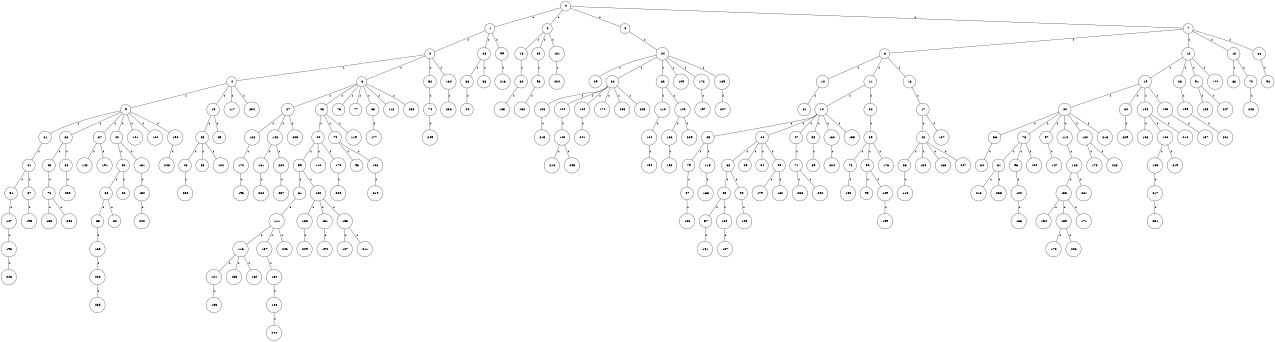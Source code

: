 graph G {
size="8.5,11;"
ratio = "expand;"
fixedsize="true;"
overlap="scale;"
node[shape=circle,width=.12,hight=.12,fontsize=12]
edge[fontsize=12]

0[label=" 0" color=black, pos="0.96235632,2.5883684!"];
1[label=" 1" color=black, pos="2.6560145,2.0020086!"];
2[label=" 2" color=black, pos="2.556089,1.3575629!"];
3[label=" 3" color=black, pos="2.5295256,0.83411663!"];
4[label=" 4" color=black, pos="1.2595002,0.019641938!"];
5[label=" 5" color=black, pos="0.35534096,0.67803484!"];
6[label=" 6" color=black, pos="0.22722322,0.2264496!"];
7[label=" 7" color=black, pos="2.4164814,0.69675218!"];
8[label=" 8" color=black, pos="1.4166942,2.2831587!"];
9[label=" 9" color=black, pos="1.3929143,0.90892305!"];
10[label=" 10" color=black, pos="2.5943805,2.9613848!"];
11[label=" 11" color=black, pos="0.5681275,2.8389151!"];
12[label=" 12" color=black, pos="0.30666001,1.7831179!"];
13[label=" 13" color=black, pos="0.49184228,2.7202769!"];
14[label=" 14" color=black, pos="0.93359998,0.99559165!"];
15[label=" 15" color=black, pos="1.4319398,1.728919!"];
16[label=" 16" color=black, pos="1.9774644,0.92134265!"];
17[label=" 17" color=black, pos="1.297245,2.3193819!"];
18[label=" 18" color=black, pos="0.09675161,0.015531711!"];
19[label=" 19" color=black, pos="0.076268134,2.4925068!"];
20[label=" 20" color=black, pos="0.71300391,1.0449291!"];
21[label=" 21" color=black, pos="0.73677738,1.9239117!"];
22[label=" 22" color=black, pos="1.7119324,1.0204587!"];
23[label=" 23" color=black, pos="2.6118472,1.9925062!"];
24[label=" 24" color=black, pos="1.7614554,0.95969016!"];
25[label=" 25" color=black, pos="1.7441146,2.950326!"];
26[label=" 26" color=black, pos="0.55983875,1.5057453!"];
27[label=" 27" color=black, pos="1.8203045,0.019035029!"];
28[label=" 28" color=black, pos="2.2738768,0.73815464!"];
29[label=" 29" color=black, pos="1.8291701,0.68103151!"];
30[label=" 30" color=black, pos="1.5815697,2.6849747!"];
31[label=" 31" color=black, pos="1.4508679,0.78272836!"];
32[label=" 32" color=black, pos="1.5913298,2.2710238!"];
33[label=" 33" color=black, pos="2.0214906,2.1763105!"];
34[label=" 34" color=black, pos="0.18720744,2.2174362!"];
35[label=" 35" color=black, pos="2.6803079,2.5408204!"];
36[label=" 36" color=black, pos="2.3004354,0.9648388!"];
37[label=" 37" color=black, pos="2.9410414,2.670708!"];
38[label=" 38" color=black, pos="2.3473605,1.7160279!"];
39[label=" 39" color=black, pos="0.033163704,2.0105517!"];
40[label=" 40" color=black, pos="0.24117477,0.95993785!"];
41[label=" 41" color=black, pos="2.5029253,2.8439947!"];
42[label=" 42" color=black, pos="2.8183042,0.69764466!"];
43[label=" 43" color=black, pos="2.2979022,0.45279671!"];
44[label=" 44" color=black, pos="0.51744014,0.72794306!"];
45[label=" 45" color=black, pos="1.0635058,0.98109257!"];
46[label=" 46" color=black, pos="1.7543338,2.2090947!"];
47[label=" 47" color=black, pos="1.1958767,2.411991!"];
48[label=" 48" color=black, pos="2.501222,2.6997168!"];
49[label=" 49" color=black, pos="0.50817727,2.6942799!"];
50[label=" 50" color=black, pos="1.6051424,0.8250935!"];
51[label=" 51" color=black, pos="0.63038969,0.50138216!"];
52[label=" 52" color=black, pos="0.69552571,2.6063113!"];
53[label=" 53" color=black, pos="0.6279763,0.16989785!"];
54[label=" 54" color=black, pos="2.2845244,2.1698077!"];
55[label=" 55" color=black, pos="0.59863909,0.91745254!"];
56[label=" 56" color=black, pos="2.9537276,2.1040083!"];
57[label=" 57" color=black, pos="2.1608809,2.7883863!"];
58[label=" 58" color=black, pos="2.1902129,2.6690679!"];
59[label=" 59" color=black, pos="1.89137,2.9684324!"];
60[label=" 60" color=black, pos="0.39977529,1.3459273!"];
61[label=" 61" color=black, pos="2.1621477,0.41006172!"];
62[label=" 62" color=black, pos="2.8948177,2.9270731!"];
63[label=" 63" color=black, pos="0.16166812,1.5933179!"];
64[label=" 64" color=black, pos="0.46169505,1.5773006!"];
65[label=" 65" color=black, pos="0.49561452,1.3885992!"];
66[label=" 66" color=black, pos="0.97916678,1.50643!"];
67[label=" 67" color=black, pos="1.2281172,0.45743255!"];
68[label=" 68" color=black, pos="0.049606232,0.65564411!"];
69[label=" 69" color=black, pos="1.3191849,2.658426!"];
70[label=" 70" color=black, pos="2.6455752,1.7074594!"];
71[label=" 71" color=black, pos="2.4300248,0.92263908!"];
72[label=" 72" color=black, pos="1.9981035,0.51429579!"];
73[label=" 73" color=black, pos="1.8656267,2.1795454!"];
74[label=" 74" color=black, pos="1.9605622,1.7153303!"];
75[label=" 75" color=black, pos="0.16083789,0.81657195!"];
76[label=" 76" color=black, pos="0.9761226,1.4221981!"];
77[label=" 77" color=black, pos="0.53792189,1.5093101!"];
78[label=" 78" color=black, pos="0.66612319,0.99074046!"];
79[label=" 79" color=black, pos="0.51754672,0.98786786!"];
80[label=" 80" color=black, pos="1.4133192,1.0093682!"];
81[label=" 81" color=black, pos="1.4050587,2.1237393!"];
82[label=" 82" color=black, pos="0.87488903,2.5543003!"];
83[label=" 83" color=black, pos="2.0118324,2.2461711!"];
84[label=" 84" color=black, pos="0.84308832,0.28326251!"];
85[label=" 85" color=black, pos="2.7489932,0.56450733!"];
86[label=" 86" color=black, pos="1.0093421,0.51126435!"];
87[label=" 87" color=black, pos="2.4686273,1.042539!"];
88[label=" 88" color=black, pos="2.0012959,1.1608925!"];
89[label=" 89" color=black, pos="0.24082077,2.7719754!"];
90[label=" 90" color=black, pos="2.1237014,0.15143673!"];
91[label=" 91" color=black, pos="0.69714801,2.1234888!"];
92[label=" 92" color=black, pos="0.065976894,2.9212465!"];
93[label=" 93" color=black, pos="1.1993239,1.2300864!"];
94[label=" 94" color=black, pos="1.0410017,0.73555481!"];
95[label=" 95" color=black, pos="2.240483,2.3915756!"];
96[label=" 96" color=black, pos="1.830001,0.64813338!"];
97[label=" 97" color=black, pos="2.8370998,2.1865316!"];
98[label=" 98" color=black, pos="0.74638457,0.096335037!"];
99[label=" 99" color=black, pos="2.7355761,0.98376891!"];
100[label=" 100" color=black, pos="0.62657516,2.616523!"];
101[label=" 101" color=black, pos="1.3907693,1.0345651!"];
102[label=" 102" color=black, pos="2.5879602,2.9414!"];
103[label=" 103" color=black, pos="2.5482137,2.070222!"];
104[label=" 104" color=black, pos="0.88544357,2.4490364!"];
105[label=" 105" color=black, pos="2.1384642,1.6833446!"];
106[label=" 106" color=black, pos="1.9735363,1.3283813!"];
107[label=" 107" color=black, pos="1.9995035,0.51066539!"];
108[label=" 108" color=black, pos="1.2171657,2.4519777!"];
109[label=" 109" color=black, pos="2.9737979,1.039706!"];
110[label=" 110" color=black, pos="0.25666271,2.3902012!"];
111[label=" 111" color=black, pos="2.3140816,2.1830911!"];
112[label=" 112" color=black, pos="1.1787785,1.9220685!"];
113[label=" 113" color=black, pos="2.2676955,2.2020914!"];
114[label=" 114" color=black, pos="0.38509285,2.9503443!"];
115[label=" 115" color=black, pos="1.842623,2.010675!"];
116[label=" 116" color=black, pos="1.5881981,2.6677237!"];
117[label=" 117" color=black, pos="0.94919561,0.12375399!"];
118[label=" 118" color=black, pos="1.6885358,2.0107347!"];
119[label=" 119" color=black, pos="2.9743783,1.2021425!"];
120[label=" 120" color=black, pos="1.8259533,0.47039957!"];
121[label=" 121" color=black, pos="0.72962417,0.33488073!"];
122[label=" 122" color=black, pos="1.2029638,1.4993134!"];
123[label=" 123" color=black, pos="0.74623465,2.1053755!"];
124[label=" 124" color=black, pos="1.9726412,2.8964287!"];
125[label=" 125" color=black, pos="1.480529,1.1276951!"];
126[label=" 126" color=black, pos="1.5341378,0.17168214!"];
127[label=" 127" color=black, pos="2.3322556,2.6616731!"];
128[label=" 128" color=black, pos="2.4980356,2.2518578!"];
129[label=" 129" color=black, pos="2.8045636,2.3423768!"];
130[label=" 130" color=black, pos="1.8719636,0.053114243!"];
131[label=" 131" color=black, pos="0.3516786,1.952631!"];
132[label=" 132" color=black, pos="2.931589,2.2461566!"];
133[label=" 133" color=black, pos="2.8692423,1.5811829!"];
134[label=" 134" color=black, pos="1.5122816,0.91189633!"];
135[label=" 135" color=black, pos="1.1266896,2.0027462!"];
136[label=" 136" color=black, pos="1.705642,1.852385!"];
137[label=" 137" color=black, pos="1.8413426,2.5177331!"];
138[label=" 138" color=black, pos="0.036451984,0.33150437!"];
139[label=" 139" color=black, pos="1.7293371,0.71245039!"];
140[label=" 140" color=black, pos="0.13319496,2.0730442!"];
141[label=" 141" color=black, pos="0.33245874,0.40581739!"];
142[label=" 142" color=black, pos="0.4070921,2.6892775!"];
143[label=" 143" color=black, pos="0.8912831,0.15850694!"];
144[label=" 144" color=black, pos="2.9466277,2.1071308!"];
145[label=" 145" color=black, pos="0.20565375,1.5012764!"];
146[label=" 146" color=black, pos="0.19571118,2.6302363!"];
147[label=" 147" color=black, pos="2.1169161,0.58597441!"];
148[label=" 148" color=black, pos="0.30129371,1.2525483!"];
149[label=" 149" color=black, pos="0.31324569,2.4784928!"];
150[label=" 150" color=black, pos="2.9760794,2.2541195!"];
151[label=" 151" color=black, pos="1.8597939,1.4642876!"];
152[label=" 152" color=black, pos="1.4235184,1.5943918!"];
153[label=" 153" color=black, pos="2.1962822,1.8712779!"];
154[label=" 154" color=black, pos="2.928449,2.3170417!"];
155[label=" 155" color=black, pos="2.8442009,0.29547614!"];
156[label=" 156" color=black, pos="2.5620347,0.77924705!"];
157[label=" 157" color=black, pos="1.2063901,1.5956182!"];
158[label=" 158" color=black, pos="2.4255101,1.0498321!"];
159[label=" 159" color=black, pos="2.2623642,2.0917256!"];
160[label=" 160" color=black, pos="0.085538071,1.3150547!"];
161[label=" 161" color=black, pos="1.7817856,0.67381374!"];
162[label=" 162" color=black, pos="1.6878467,0.75559973!"];
163[label=" 163" color=black, pos="0.89387153,1.6775422!"];
164[label=" 164" color=black, pos="2.5991003,2.3311866!"];
165[label=" 165" color=black, pos="2.7145291,0.98795998!"];
166[label=" 166" color=black, pos="2.7765425,1.4253431!"];
167[label=" 167" color=black, pos="2.5519117,0.72478924!"];
168[label=" 168" color=black, pos="2.2031861,0.9192701!"];
169[label=" 169" color=black, pos="2.2261765,2.6952064!"];
170[label=" 170" color=black, pos="1.5839393,1.4460708!"];
171[label=" 171" color=black, pos="2.501882,1.933717!"];
172[label=" 172" color=black, pos="2.5804024,0.90647275!"];
173[label=" 173" color=black, pos="1.1917085,1.4349706!"];
174[label=" 174" color=black, pos="2.9322248,1.0071578!"];
175[label=" 175" color=black, pos="1.3773824,0.12158627!"];
176[label=" 176" color=black, pos="2.7717909,2.5655403!"];
177[label=" 177" color=black, pos="0.63394021,0.91199063!"];
178[label=" 178" color=black, pos="0.71155287,1.6956903!"];
179[label=" 179" color=black, pos="2.4816745,2.3144172!"];
180[label=" 180" color=black, pos="1.894311,2.3570084!"];
181[label=" 181" color=black, pos="0.11532266,2.0542706!"];
182[label=" 182" color=black, pos="0.65229272,0.53168392!"];
183[label=" 183" color=black, pos="0.7933754,0.61024374!"];
184[label=" 184" color=black, pos="2.6941266,1.5631338!"];
185[label=" 185" color=black, pos="0.4365308,2.5459462!"];
186[label=" 186" color=black, pos="1.8331859,1.3615185!"];
187[label=" 187" color=black, pos="2.8710438,1.3769373!"];
188[label=" 188" color=black, pos="0.89682563,2.8513743!"];
189[label=" 189" color=black, pos="2.5259247,2.0596957!"];
190[label=" 190" color=black, pos="2.9670734,2.2078926!"];
191[label=" 191" color=black, pos="0.24464982,2.3256151!"];
192[label=" 192" color=black, pos="1.9939204,0.26684314!"];
193[label=" 193" color=black, pos="2.3638732,1.5785348!"];
194[label=" 194" color=black, pos="2.0544259,0.5119195!"];
195[label=" 195" color=black, pos="0.61598907,1.6908245!"];
196[label=" 196" color=black, pos="0.62280251,0.52496299!"];
197[label=" 197" color=black, pos="1.4478438,1.3269446!"];
198[label=" 198" color=black, pos="2.1760384,1.1753659!"];
199[label=" 199" color=black, pos="2.3529735,0.35946456!"];
200[label=" 200" color=black, pos="2.3897299,0.777345!"];
201[label=" 201" color=black, pos="0.43909706,2.9506622!"];
202[label=" 202" color=black, pos="0.29593319,0.41899262!"];
203[label=" 203" color=black, pos="0.35143851,0.42473696!"];
204[label=" 204" color=black, pos="2.652016,2.1229682!"];
205[label=" 205" color=black, pos="1.5343587,0.51477695!"];
206[label=" 206" color=black, pos="2.98475,1.1310852!"];
207[label=" 207" color=black, pos="1.1911239,0.68461725!"];
208[label=" 208" color=black, pos="0.11685745,1.3344568!"];
209[label=" 209" color=black, pos="2.8178421,2.0494774!"];
210[label=" 210" color=black, pos="1.7477007,1.0256975!"];
211[label=" 211" color=black, pos="2.5782872,0.073380258!"];
212[label=" 212" color=black, pos="1.4001344,0.33016294!"];
213[label=" 213" color=black, pos="0.64626126,0.64489013!"];
214[label=" 214" color=black, pos="1.5350827,0.96873463!"];
215[label=" 215" color=black, pos="0.26652509,1.3070604!"];
216[label=" 216" color=black, pos="1.1153141,2.939337!"];
217[label=" 217" color=black, pos="1.9266363,0.046931475!"];
218[label=" 218" color=black, pos="2.4572846,0.77347622!"];
219[label=" 219" color=black, pos="1.5230635,0.2658749!"];
220[label=" 220" color=black, pos="0.043204946,2.8576911!"];
221[label=" 221" color=black, pos="1.4409777,2.3204774!"];
222[label=" 222" color=black, pos="2.2785565,0.70226709!"];
223[label=" 223" color=black, pos="1.9425639,2.9284641!"];
224[label=" 224" color=black, pos="2.6508447,0.99103427!"];
225[label=" 225" color=black, pos="1.8566157,1.2518179!"];
226[label=" 226" color=black, pos="0.11059475,1.349472!"];
227[label=" 227" color=black, pos="2.8721506,1.5568562!"];
228[label=" 228" color=black, pos="1.2113847,1.6048218!"];
229[label=" 229" color=black, pos="1.9171284,0.62842289!"];
230[label=" 230" color=black, pos="1.2145112,2.7407666!"];
231[label=" 231" color=black, pos="0.34001743,1.2149532!"];
232[label=" 232" color=black, pos="0.53703189,0.56834303!"];
233[label=" 233" color=black, pos="0.24395325,1.7075478!"];
234[label=" 234" color=black, pos="1.8454551,0.98820625!"];
235[label=" 235" color=black, pos="2.6723667,0.63296124!"];
236[label=" 236" color=black, pos="2.9596097,1.5361138!"];
237[label=" 237" color=black, pos="2.1630822,0.072423077!"];
238[label=" 238" color=black, pos="0.49522669,2.5346686!"];
239[label=" 239" color=black, pos="0.48242034,2.8261062!"];
240[label=" 240" color=black, pos="1.9556094,2.4130998!"];
241[label=" 241" color=black, pos="2.2146102,1.5541106!"];
242[label=" 242" color=black, pos="0.17766743,0.77767096!"];
243[label=" 243" color=black, pos="1.0873793,1.7337855!"];
244[label=" 244" color=black, pos="2.6484152,2.9237272!"];
245[label=" 245" color=black, pos="2.434436,2.1890908!"];
246[label=" 246" color=black, pos="2.8093399,2.7649069!"];
247[label=" 247" color=black, pos="2.4733813,1.3112124!"];
248[label=" 248" color=black, pos="1.9854623,1.6285534!"];
249[label=" 249" color=black, pos="1.8449599,2.2601378!"];
0--1[label="1"]
0--3[label="1"]
0--5[label="1"]
0--7[label="1"]
1--2[label="1"]
1--28[label="1"]
1--99[label="1"]
2--4[label="1"]
2--6[label="1"]
2--52[label="1"]
2--164[label="1"]
3--16[label="1"]
3--30[label="1"]
3--181[label="1"]
4--9[label="1"]
4--15[label="1"]
4--117[label="1"]
4--234[label="1"]
5--24[label="1"]
6--27[label="1"]
6--43[label="1"]
6--76[label="1"]
6--77[label="1"]
6--83[label="1"]
6--112[label="1"]
6--232[label="1"]
7--8[label="1"]
7--12[label="1"]
7--18[label="1"]
7--88[label="1"]
8--10[label="1"]
8--11[label="1"]
8--13[label="1"]
9--21[label="1"]
9--36[label="1"]
9--37[label="1"]
9--40[label="1"]
9--101[label="1"]
9--122[label="1"]
9--190[label="1"]
10--31[label="1"]
11--14[label="1"]
11--22[label="1"]
12--19[label="1"]
12--23[label="1"]
12--91[label="1"]
12--144[label="1"]
13--17[label="1"]
14--25[label="1"]
14--26[label="1"]
14--47[label="1"]
14--55[label="1"]
14--132[label="1"]
14--155[label="1"]
15--35[label="1"]
15--69[label="1"]
16--60[label="1"]
17--42[label="1"]
17--107[label="1"]
18--68[label="1"]
18--70[label="1"]
19--20[label="1"]
19--34[label="1"]
19--104[label="1"]
19--105[label="1"]
20--56[label="1"]
20--73[label="1"]
20--97[label="1"]
20--114[label="1"]
20--120[label="1"]
20--213[label="1"]
21--41[label="1"]
22--39[label="1"]
23--199[label="1"]
24--29[label="1"]
24--32[label="1"]
24--80[label="1"]
24--109[label="1"]
24--172[label="1"]
24--189[label="1"]
25--79[label="1"]
25--115[label="1"]
26--38[label="1"]
26--49[label="1"]
26--54[label="1"]
26--85[label="1"]
27--123[label="1"]
27--148[label="1"]
27--205[label="1"]
28--33[label="1"]
28--63[label="1"]
30--93[label="1"]
32--108[label="1"]
32--124[label="1"]
32--162[label="1"]
32--174[label="1"]
32--203[label="1"]
32--225[label="1"]
33--44[label="1"]
34--229[label="1"]
35--46[label="1"]
35--58[label="1"]
35--102[label="1"]
36--45[label="1"]
36--64[label="1"]
37--142[label="1"]
37--191[label="1"]
38--53[label="1"]
38--94[label="1"]
39--78[label="1"]
39--90[label="1"]
39--176[label="1"]
40--50[label="1"]
40--131[label="1"]
41--51[label="1"]
41--67[label="1"]
42--66[label="1"]
42--134[label="1"]
42--163[label="1"]
42--227[label="1"]
43--48[label="1"]
43--75[label="1"]
43--119[label="1"]
45--72[label="1"]
46--200[label="1"]
47--71[label="1"]
48--59[label="1"]
48--118[label="1"]
48--175[label="1"]
50--62[label="1"]
50--86[label="1"]
51--127[label="1"]
52--74[label="1"]
53--57[label="1"]
53--180[label="1"]
55--89[label="1"]
56--84[label="1"]
57--141[label="1"]
59--61[label="1"]
59--130[label="1"]
60--185[label="1"]
61--111[label="1"]
62--65[label="1"]
62--82[label="1"]
64--230[label="1"]
65--165[label="1"]
66--113[label="1"]
67--195[label="1"]
70--248[label="1"]
71--238[label="1"]
71--240[label="1"]
72--135[label="1"]
72--206[label="1"]
73--81[label="1"]
73--96[label="1"]
73--156[label="1"]
74--249[label="1"]
75--98[label="1"]
75--103[label="1"]
78--143[label="1"]
79--87[label="1"]
80--110[label="1"]
80--140[label="1"]
81--212[label="1"]
81--233[label="1"]
83--177[label="1"]
85--179[label="1"]
85--182[label="1"]
87--136[label="1"]
88--92[label="1"]
90--95[label="1"]
90--129[label="1"]
91--125[label="1"]
91--247[label="1"]
93--152[label="1"]
94--149[label="1"]
96--100[label="1"]
97--147[label="1"]
99--216[label="1"]
100--166[label="1"]
103--214[label="1"]
104--106[label="1"]
104--126[label="1"]
104--210[label="1"]
105--157[label="1"]
108--215[label="1"]
110--184[label="1"]
111--116[label="1"]
111--137[label="1"]
111--246[label="1"]
114--128[label="1"]
115--168[label="1"]
116--121[label="1"]
116--153[label="1"]
116--160[label="1"]
120--173[label="1"]
120--228[label="1"]
121--183[label="1"]
123--170[label="1"]
124--146[label="1"]
126--145[label="1"]
126--219[label="1"]
127--198[label="1"]
128--133[label="1"]
128--221[label="1"]
129--159[label="1"]
130--138[label="1"]
130--151[label="1"]
130--158[label="1"]
131--150[label="1"]
132--224[label="1"]
133--154[label="1"]
133--169[label="1"]
133--171[label="1"]
137--139[label="1"]
138--209[label="1"]
139--188[label="1"]
140--186[label="1"]
140--239[label="1"]
145--217[label="1"]
146--218[label="1"]
146--245[label="1"]
148--161[label="1"]
148--220[label="1"]
150--242[label="1"]
151--194[label="1"]
158--167[label="1"]
158--211[label="1"]
161--222[label="1"]
162--241[label="1"]
164--236[label="1"]
165--223[label="1"]
169--178[label="1"]
169--202[label="1"]
170--193[label="1"]
172--197[label="1"]
175--208[label="1"]
180--187[label="1"]
181--204[label="1"]
184--196[label="1"]
186--192[label="1"]
188--244[label="1"]
189--207[label="1"]
190--243[label="1"]
198--226[label="1"]
199--201[label="1"]
217--231[label="1"]
220--237[label="1"]
223--235[label="1"]

}
